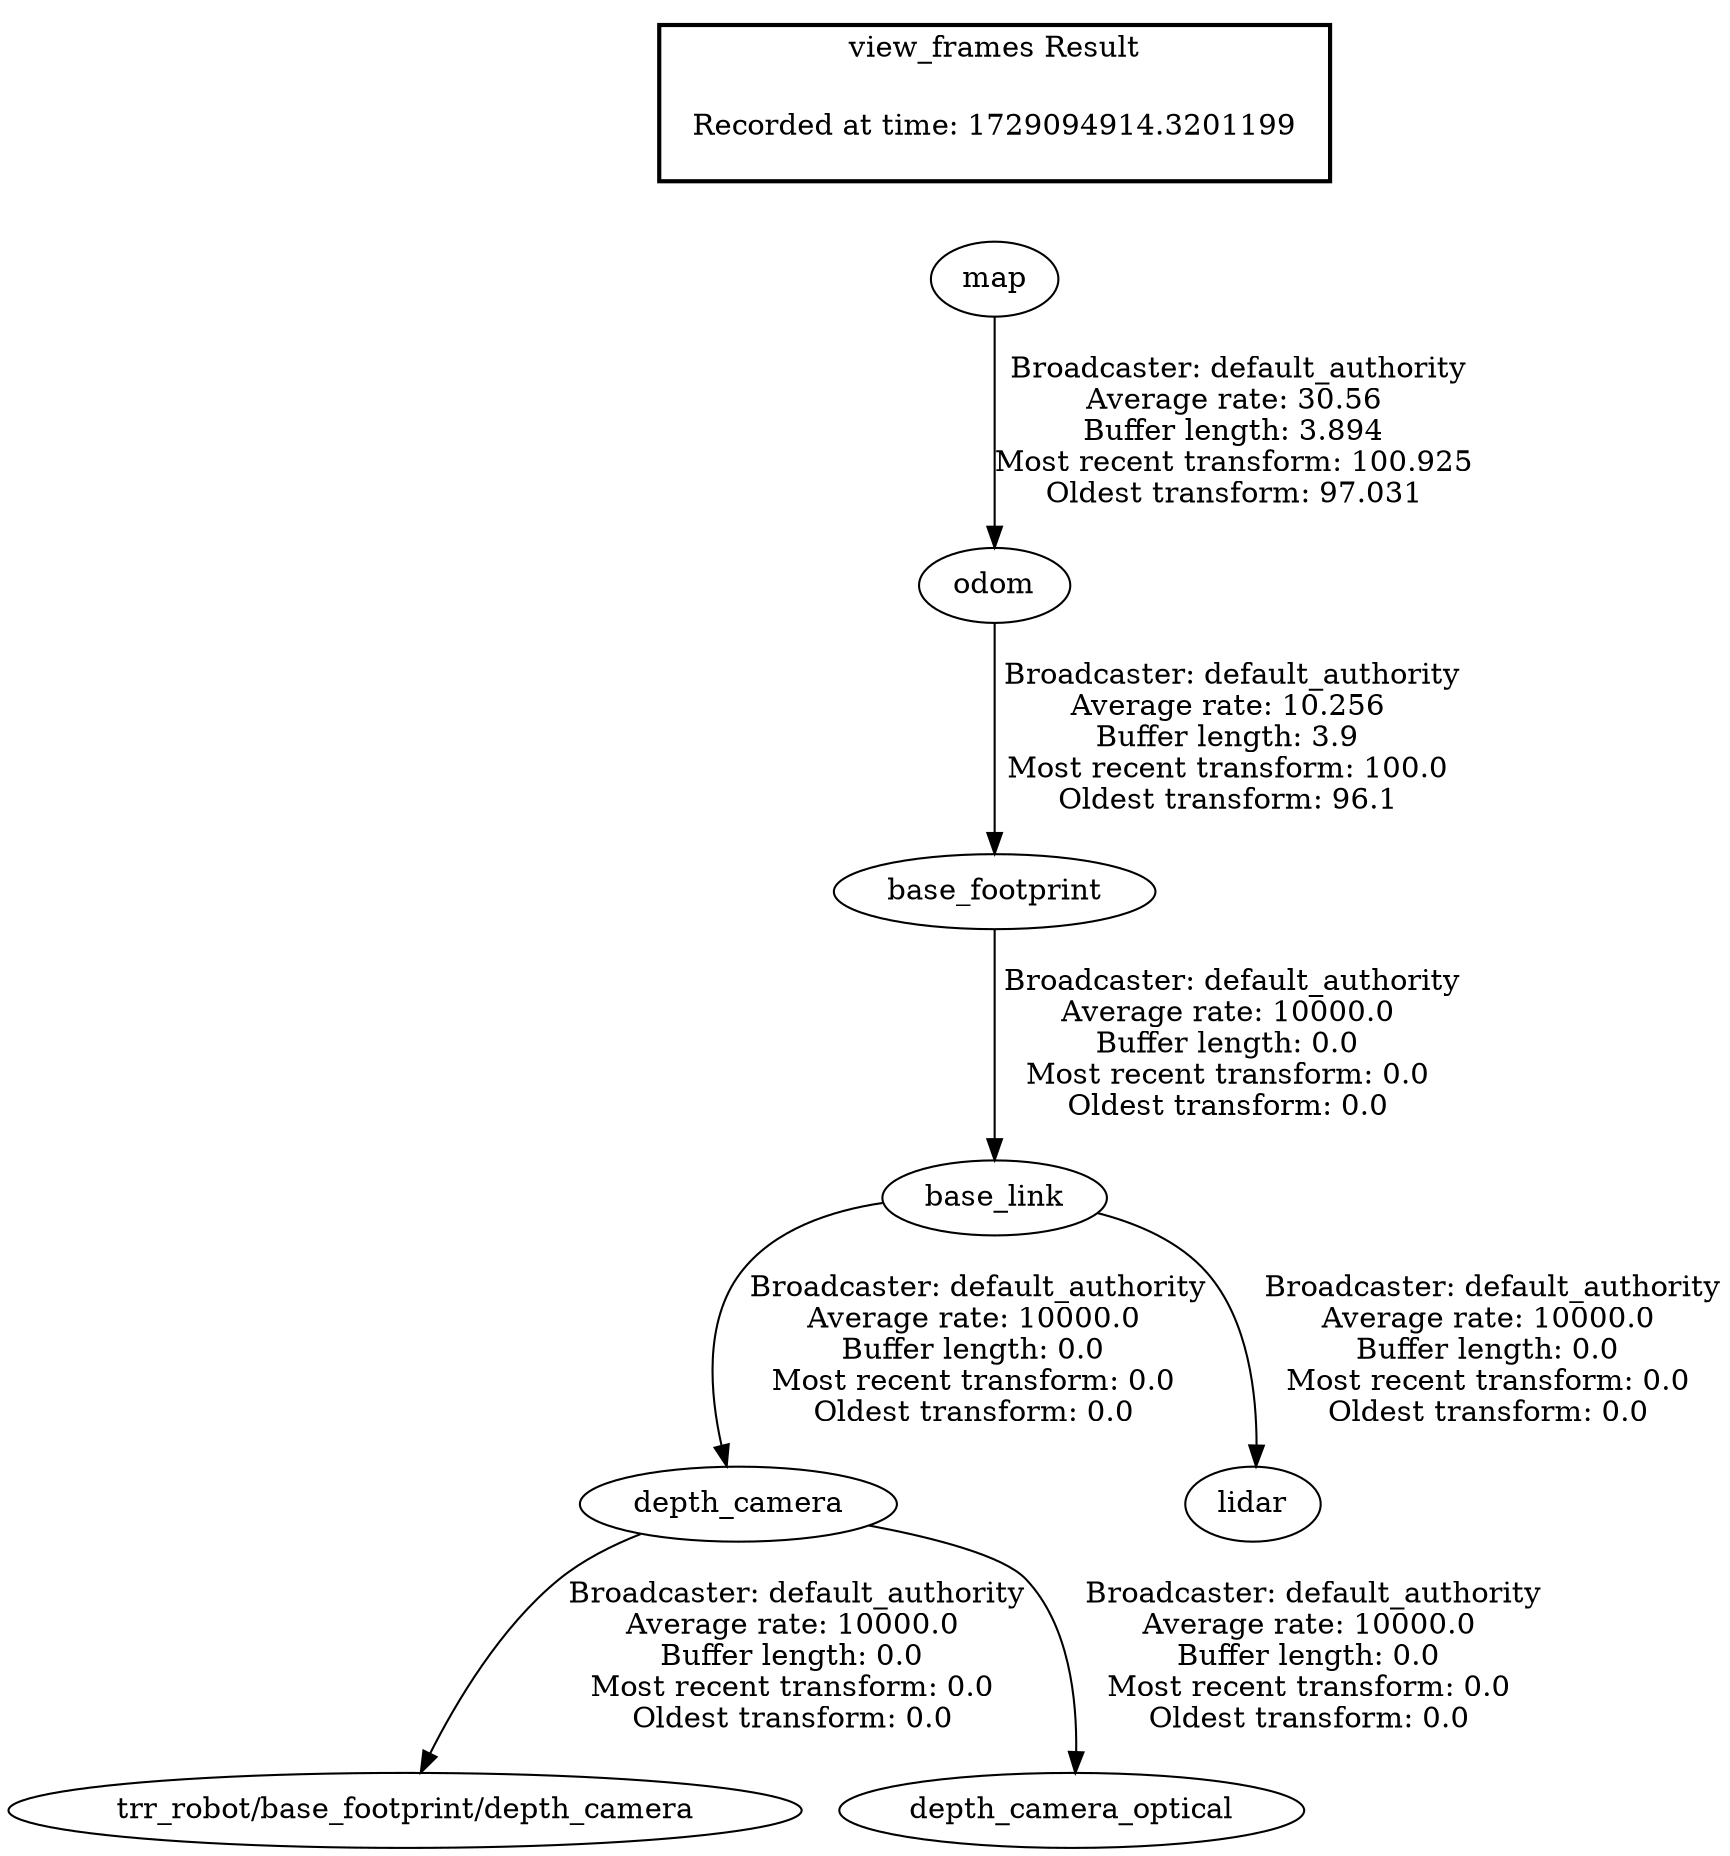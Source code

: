 digraph G {
"depth_camera" -> "trr_robot/base_footprint/depth_camera"[label=" Broadcaster: default_authority\nAverage rate: 10000.0\nBuffer length: 0.0\nMost recent transform: 0.0\nOldest transform: 0.0\n"];
"base_link" -> "depth_camera"[label=" Broadcaster: default_authority\nAverage rate: 10000.0\nBuffer length: 0.0\nMost recent transform: 0.0\nOldest transform: 0.0\n"];
"base_footprint" -> "base_link"[label=" Broadcaster: default_authority\nAverage rate: 10000.0\nBuffer length: 0.0\nMost recent transform: 0.0\nOldest transform: 0.0\n"];
"odom" -> "base_footprint"[label=" Broadcaster: default_authority\nAverage rate: 10.256\nBuffer length: 3.9\nMost recent transform: 100.0\nOldest transform: 96.1\n"];
"depth_camera" -> "depth_camera_optical"[label=" Broadcaster: default_authority\nAverage rate: 10000.0\nBuffer length: 0.0\nMost recent transform: 0.0\nOldest transform: 0.0\n"];
"base_link" -> "lidar"[label=" Broadcaster: default_authority\nAverage rate: 10000.0\nBuffer length: 0.0\nMost recent transform: 0.0\nOldest transform: 0.0\n"];
"map" -> "odom"[label=" Broadcaster: default_authority\nAverage rate: 30.56\nBuffer length: 3.894\nMost recent transform: 100.925\nOldest transform: 97.031\n"];
edge [style=invis];
 subgraph cluster_legend { style=bold; color=black; label ="view_frames Result";
"Recorded at time: 1729094914.3201199"[ shape=plaintext ] ;
}->"map";
}